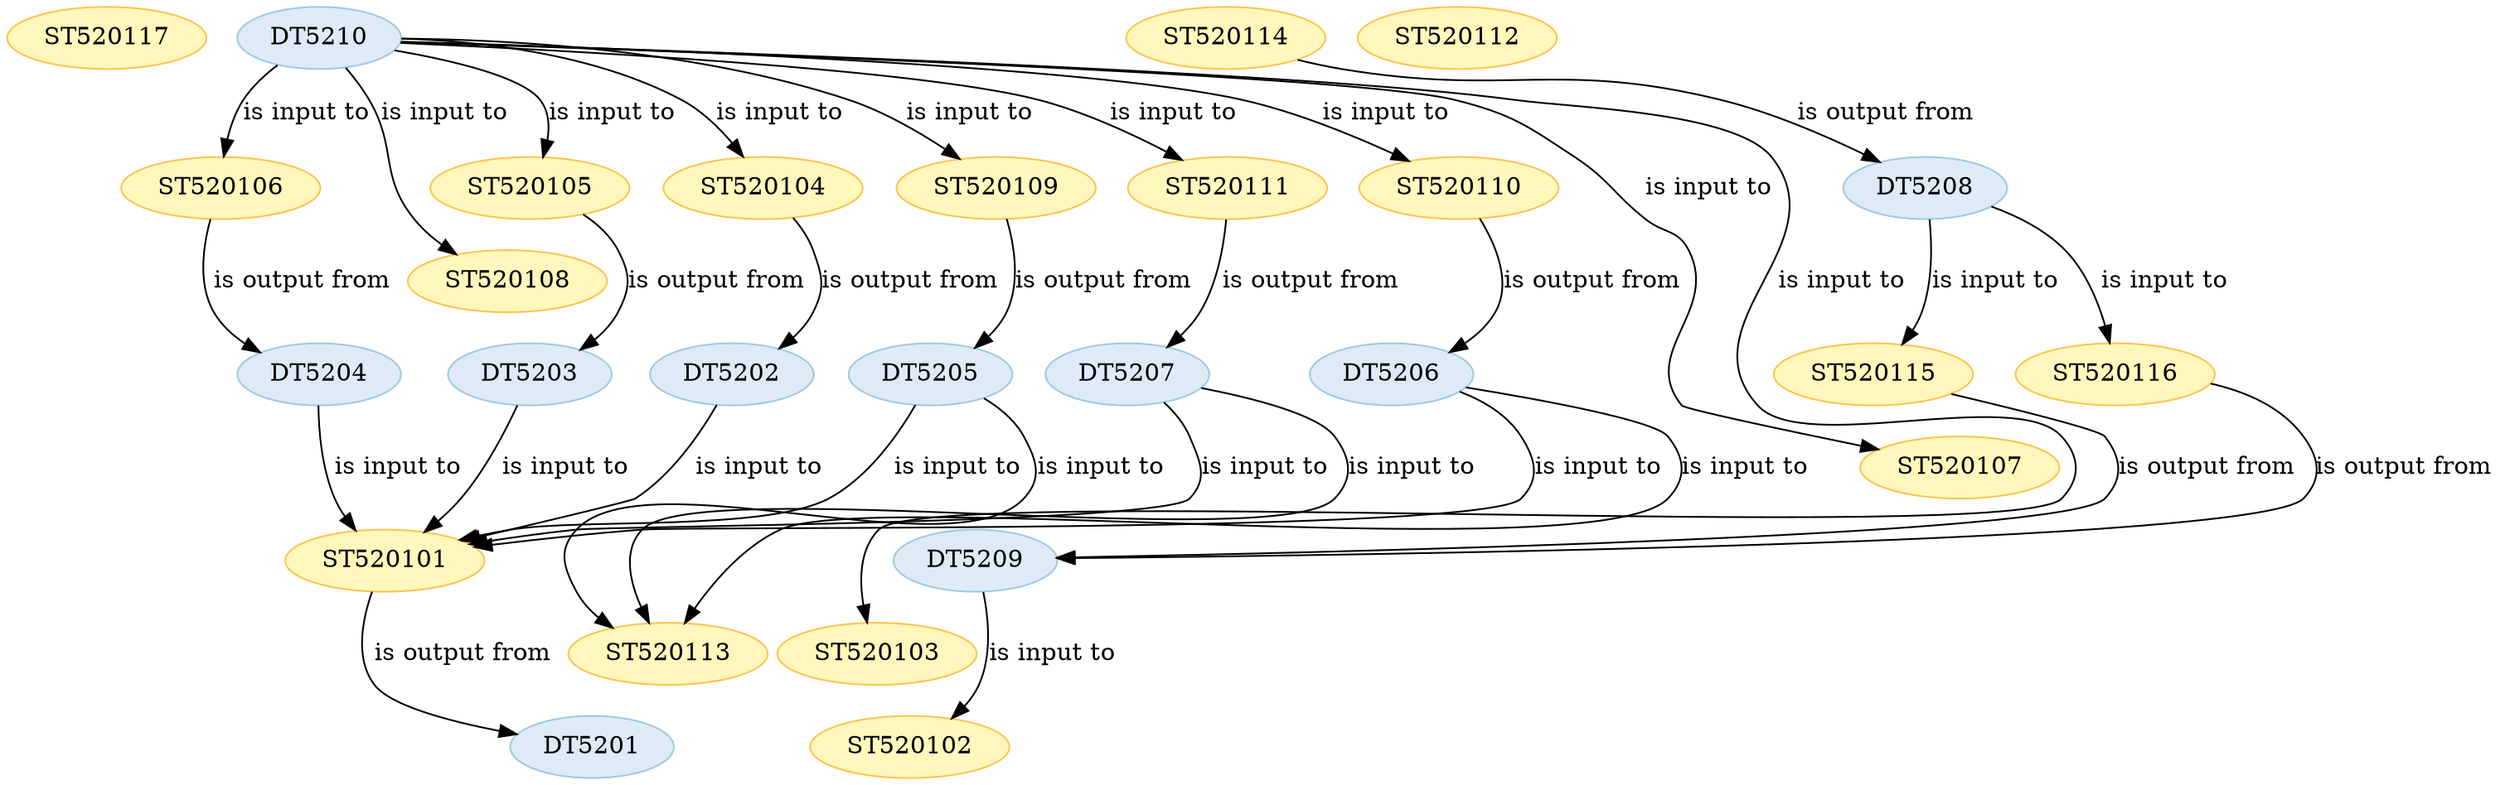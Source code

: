 strict digraph {


	"ST520117" [ color="2", colorscheme="ylorbr3", fillcolor="1", style="filled",  weight=0 ];

	"ST520109" [ color="2", colorscheme="ylorbr3", fillcolor="1", style="filled",  weight=0 ];

	"ST520109" -> "DT5205" [ label="is output from", labeltooltip="DT5205 - is output from - ST520109",  weight=0 ];

	"ST520108" [ color="2", colorscheme="ylorbr3", fillcolor="1", style="filled",  weight=0 ];

	"DT5205" [ color="2", colorscheme="blues3", fillcolor="1", style="filled",  weight=0 ];

	"DT5205" -> "ST520101" [ label="is input to", labeltooltip="DT5205 - is input to - ST520101",  weight=0 ];

	"DT5205" -> "ST520113" [ label="is input to", labeltooltip="DT5205 - is input to - ST520113",  weight=0 ];

	"DT5203" [ color="2", colorscheme="blues3", fillcolor="1", style="filled",  weight=0 ];

	"DT5203" -> "ST520101" [ label="is input to", labeltooltip="DT5203 - is input to - ST520101",  weight=0 ];

	"ST520113" [ color="2", colorscheme="ylorbr3", fillcolor="1", style="filled",  weight=0 ];

	"ST520115" [ color="2", colorscheme="ylorbr3", fillcolor="1", style="filled",  weight=0 ];

	"ST520115" -> "DT5209" [ label="is output from", labeltooltip="DT5209 - is output from - ST520115",  weight=0 ];

	"ST520106" [ color="2", colorscheme="ylorbr3", fillcolor="1", style="filled",  weight=0 ];

	"ST520106" -> "DT5204" [ label="is output from", labeltooltip="DT5204 - is output from - ST520106",  weight=0 ];

	"ST520105" [ color="2", colorscheme="ylorbr3", fillcolor="1", style="filled",  weight=0 ];

	"ST520105" -> "DT5203" [ label="is output from", labeltooltip="DT5203 - is output from - ST520105",  weight=0 ];

	"DT5209" [ color="2", colorscheme="blues3", fillcolor="1", style="filled",  weight=0 ];

	"DT5209" -> "ST520102" [ label="is input to", labeltooltip="DT5209 - is input to - ST520102",  weight=0 ];

	"ST520102" [ color="2", colorscheme="ylorbr3", fillcolor="1", style="filled",  weight=0 ];

	"ST520110" [ color="2", colorscheme="ylorbr3", fillcolor="1", style="filled",  weight=0 ];

	"ST520110" -> "DT5206" [ label="is output from", labeltooltip="DT5206 - is output from - ST520110",  weight=0 ];

	"ST520111" [ color="2", colorscheme="ylorbr3", fillcolor="1", style="filled",  weight=0 ];

	"ST520111" -> "DT5207" [ label="is output from", labeltooltip="DT5207 - is output from - ST520111",  weight=0 ];

	"ST520107" [ color="2", colorscheme="ylorbr3", fillcolor="1", style="filled",  weight=0 ];

	"DT5206" [ color="2", colorscheme="blues3", fillcolor="1", style="filled",  weight=0 ];

	"DT5206" -> "ST520101" [ label="is input to", labeltooltip="DT5206 - is input to - ST520101",  weight=0 ];

	"DT5206" -> "ST520113" [ label="is input to", labeltooltip="DT5206 - is input to - ST520113",  weight=0 ];

	"ST520114" [ color="2", colorscheme="ylorbr3", fillcolor="1", style="filled",  weight=0 ];

	"ST520114" -> "DT5208" [ label="is output from", labeltooltip="DT5208 - is output from - ST520114",  weight=0 ];

	"ST520112" [ color="2", colorscheme="ylorbr3", fillcolor="1", style="filled",  weight=0 ];

	"ST520116" [ color="2", colorscheme="ylorbr3", fillcolor="1", style="filled",  weight=0 ];

	"ST520116" -> "DT5209" [ label="is output from", labeltooltip="DT5209 - is output from - ST520116",  weight=0 ];

	"DT5202" [ color="2", colorscheme="blues3", fillcolor="1", style="filled",  weight=0 ];

	"DT5202" -> "ST520101" [ label="is input to", labeltooltip="DT5202 - is input to - ST520101",  weight=0 ];

	"ST520104" [ color="2", colorscheme="ylorbr3", fillcolor="1", style="filled",  weight=0 ];

	"ST520104" -> "DT5202" [ label="is output from", labeltooltip="DT5202 - is output from - ST520104",  weight=0 ];

	"DT5201" [ color="2", colorscheme="blues3", fillcolor="1", style="filled",  weight=0 ];

	"DT5204" [ color="2", colorscheme="blues3", fillcolor="1", style="filled",  weight=0 ];

	"DT5204" -> "ST520101" [ label="is input to", labeltooltip="DT5204 - is input to - ST520101",  weight=0 ];

	"DT5208" [ color="2", colorscheme="blues3", fillcolor="1", style="filled",  weight=0 ];

	"DT5208" -> "ST520115" [ label="is input to", labeltooltip="DT5208 - is input to - ST520115",  weight=0 ];

	"DT5208" -> "ST520116" [ label="is input to", labeltooltip="DT5208 - is input to - ST520116",  weight=0 ];

	"DT5210" [ color="2", colorscheme="blues3", fillcolor="1", style="filled",  weight=0 ];

	"DT5210" -> "ST520105" [ label="is input to", labeltooltip="DT5210 - is input to - ST520105",  weight=0 ];

	"DT5210" -> "ST520106" [ label="is input to", labeltooltip="DT5210 - is input to - ST520106",  weight=0 ];

	"DT5210" -> "ST520109" [ label="is input to", labeltooltip="DT5210 - is input to - ST520109",  weight=0 ];

	"DT5210" -> "ST520103" [ label="is input to", labeltooltip="DT5210 - is input to - ST520103",  weight=0 ];

	"DT5210" -> "ST520107" [ label="is input to", labeltooltip="DT5210 - is input to - ST520107",  weight=0 ];

	"DT5210" -> "ST520108" [ label="is input to", labeltooltip="DT5210 - is input to - ST520108",  weight=0 ];

	"DT5210" -> "ST520110" [ label="is input to", labeltooltip="DT5210 - is input to - ST520110",  weight=0 ];

	"DT5210" -> "ST520104" [ label="is input to", labeltooltip="DT5210 - is input to - ST520104",  weight=0 ];

	"DT5210" -> "ST520111" [ label="is input to", labeltooltip="DT5210 - is input to - ST520111",  weight=0 ];

	"ST520101" [ color="2", colorscheme="ylorbr3", fillcolor="1", style="filled",  weight=0 ];

	"ST520101" -> "DT5201" [ label="is output from", labeltooltip="DT5201 - is output from - ST520101",  weight=0 ];

	"ST520103" [ color="2", colorscheme="ylorbr3", fillcolor="1", style="filled",  weight=0 ];

	"DT5207" [ color="2", colorscheme="blues3", fillcolor="1", style="filled",  weight=0 ];

	"DT5207" -> "ST520101" [ label="is input to", labeltooltip="DT5207 - is input to - ST520101",  weight=0 ];

	"DT5207" -> "ST520113" [ label="is input to", labeltooltip="DT5207 - is input to - ST520113",  weight=0 ];

}
